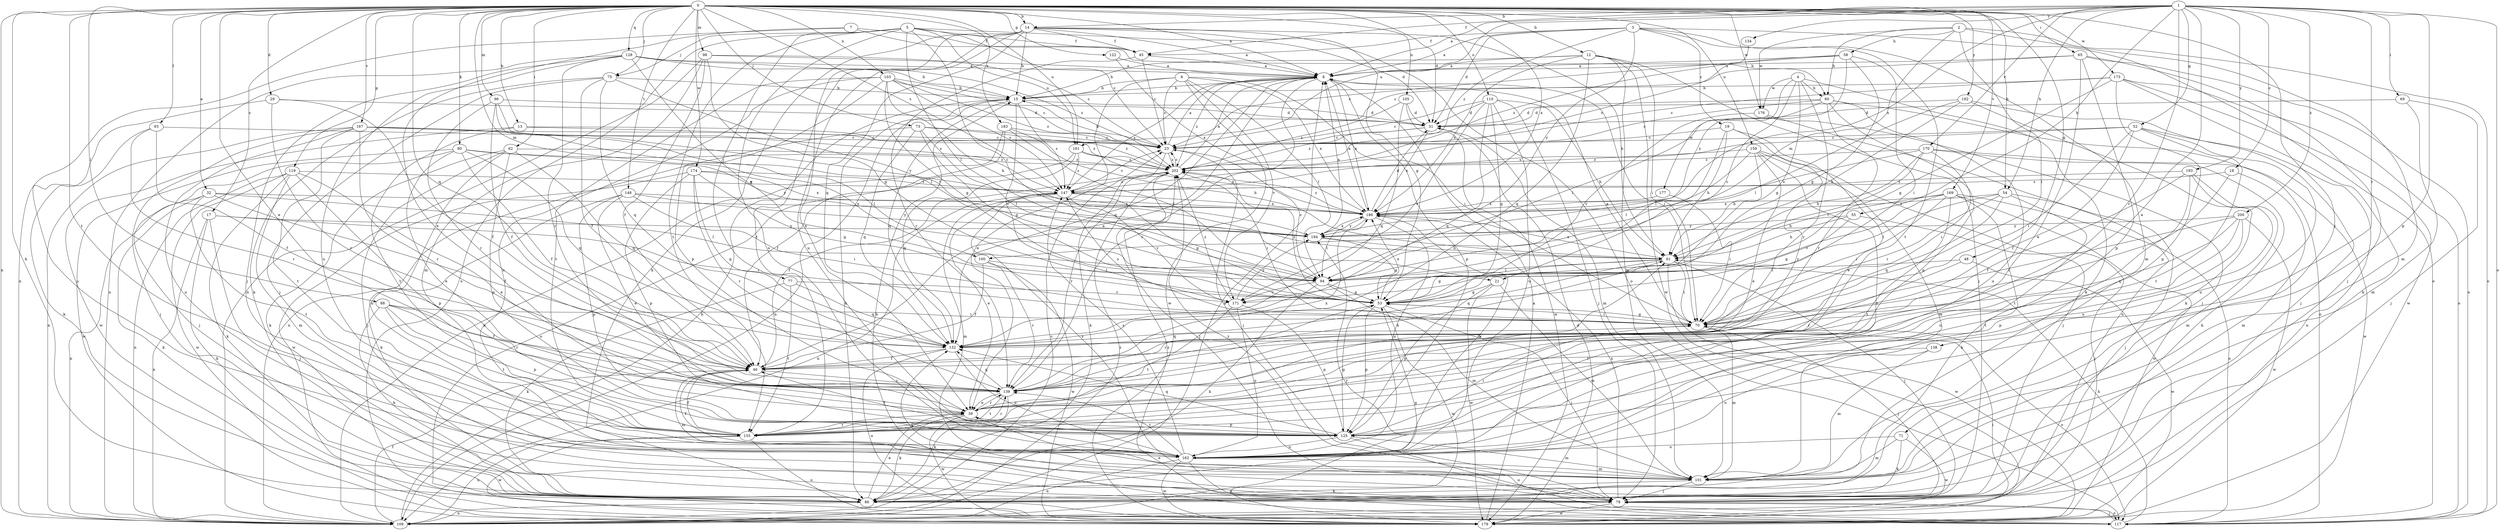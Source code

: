 strict digraph  {
0;
1;
2;
3;
4;
5;
6;
7;
8;
12;
13;
14;
15;
17;
18;
19;
21;
23;
29;
31;
32;
39;
45;
46;
48;
52;
53;
54;
55;
58;
60;
61;
62;
65;
69;
70;
71;
73;
75;
77;
78;
80;
86;
88;
93;
94;
96;
98;
100;
101;
103;
105;
109;
110;
117;
119;
122;
125;
128;
132;
134;
138;
139;
147;
148;
155;
159;
161;
162;
167;
169;
170;
171;
173;
174;
176;
177;
179;
183;
186;
192;
193;
194;
200;
202;
0 -> 8  [label=a];
0 -> 12  [label=b];
0 -> 13  [label=b];
0 -> 14  [label=b];
0 -> 17  [label=c];
0 -> 29  [label=d];
0 -> 31  [label=d];
0 -> 32  [label=e];
0 -> 39  [label=e];
0 -> 48  [label=g];
0 -> 54  [label=h];
0 -> 62  [label=i];
0 -> 65  [label=i];
0 -> 71  [label=j];
0 -> 73  [label=j];
0 -> 75  [label=j];
0 -> 80  [label=k];
0 -> 86  [label=k];
0 -> 88  [label=l];
0 -> 93  [label=l];
0 -> 96  [label=m];
0 -> 98  [label=m];
0 -> 100  [label=m];
0 -> 103  [label=n];
0 -> 105  [label=n];
0 -> 109  [label=n];
0 -> 110  [label=o];
0 -> 119  [label=p];
0 -> 122  [label=p];
0 -> 128  [label=q];
0 -> 132  [label=q];
0 -> 147  [label=s];
0 -> 148  [label=t];
0 -> 155  [label=t];
0 -> 159  [label=u];
0 -> 161  [label=u];
0 -> 167  [label=v];
0 -> 169  [label=v];
0 -> 173  [label=w];
0 -> 174  [label=w];
0 -> 176  [label=w];
0 -> 183  [label=x];
0 -> 186  [label=x];
0 -> 192  [label=y];
1 -> 8  [label=a];
1 -> 14  [label=b];
1 -> 18  [label=c];
1 -> 39  [label=e];
1 -> 45  [label=f];
1 -> 52  [label=g];
1 -> 54  [label=h];
1 -> 55  [label=h];
1 -> 69  [label=i];
1 -> 117  [label=o];
1 -> 125  [label=p];
1 -> 134  [label=r];
1 -> 138  [label=r];
1 -> 139  [label=r];
1 -> 161  [label=u];
1 -> 170  [label=v];
1 -> 186  [label=x];
1 -> 193  [label=y];
1 -> 200  [label=z];
2 -> 58  [label=h];
2 -> 60  [label=h];
2 -> 70  [label=i];
2 -> 100  [label=m];
2 -> 101  [label=m];
2 -> 117  [label=o];
2 -> 176  [label=w];
3 -> 8  [label=a];
3 -> 19  [label=c];
3 -> 31  [label=d];
3 -> 45  [label=f];
3 -> 101  [label=m];
3 -> 117  [label=o];
3 -> 155  [label=t];
3 -> 194  [label=y];
3 -> 202  [label=z];
4 -> 21  [label=c];
4 -> 53  [label=g];
4 -> 60  [label=h];
4 -> 86  [label=k];
4 -> 139  [label=r];
4 -> 176  [label=w];
4 -> 177  [label=w];
5 -> 21  [label=c];
5 -> 23  [label=c];
5 -> 31  [label=d];
5 -> 45  [label=f];
5 -> 75  [label=j];
5 -> 77  [label=j];
5 -> 94  [label=l];
5 -> 117  [label=o];
5 -> 155  [label=t];
5 -> 161  [label=u];
5 -> 162  [label=u];
6 -> 15  [label=b];
6 -> 23  [label=c];
6 -> 39  [label=e];
6 -> 70  [label=i];
6 -> 94  [label=l];
6 -> 171  [label=v];
6 -> 179  [label=w];
6 -> 186  [label=x];
7 -> 39  [label=e];
7 -> 45  [label=f];
7 -> 60  [label=h];
7 -> 109  [label=n];
8 -> 15  [label=b];
8 -> 70  [label=i];
8 -> 125  [label=p];
8 -> 132  [label=q];
8 -> 139  [label=r];
8 -> 147  [label=s];
8 -> 186  [label=x];
8 -> 202  [label=z];
12 -> 8  [label=a];
12 -> 15  [label=b];
12 -> 70  [label=i];
12 -> 78  [label=j];
12 -> 101  [label=m];
12 -> 132  [label=q];
12 -> 179  [label=w];
12 -> 186  [label=x];
13 -> 23  [label=c];
13 -> 155  [label=t];
13 -> 179  [label=w];
13 -> 202  [label=z];
14 -> 8  [label=a];
14 -> 15  [label=b];
14 -> 39  [label=e];
14 -> 45  [label=f];
14 -> 53  [label=g];
14 -> 61  [label=h];
14 -> 86  [label=k];
14 -> 117  [label=o];
14 -> 132  [label=q];
14 -> 155  [label=t];
14 -> 162  [label=u];
15 -> 31  [label=d];
15 -> 86  [label=k];
15 -> 109  [label=n];
15 -> 132  [label=q];
15 -> 147  [label=s];
15 -> 171  [label=v];
17 -> 70  [label=i];
17 -> 78  [label=j];
17 -> 86  [label=k];
17 -> 109  [label=n];
17 -> 194  [label=y];
18 -> 70  [label=i];
18 -> 101  [label=m];
18 -> 147  [label=s];
19 -> 23  [label=c];
19 -> 39  [label=e];
19 -> 61  [label=h];
19 -> 94  [label=l];
19 -> 139  [label=r];
21 -> 53  [label=g];
21 -> 101  [label=m];
21 -> 125  [label=p];
21 -> 179  [label=w];
23 -> 8  [label=a];
23 -> 15  [label=b];
23 -> 78  [label=j];
23 -> 86  [label=k];
23 -> 202  [label=z];
29 -> 31  [label=d];
29 -> 46  [label=f];
29 -> 139  [label=r];
29 -> 162  [label=u];
31 -> 23  [label=c];
31 -> 101  [label=m];
31 -> 186  [label=x];
31 -> 202  [label=z];
32 -> 46  [label=f];
32 -> 86  [label=k];
32 -> 94  [label=l];
32 -> 109  [label=n];
32 -> 155  [label=t];
32 -> 186  [label=x];
39 -> 61  [label=h];
39 -> 86  [label=k];
39 -> 125  [label=p];
39 -> 139  [label=r];
39 -> 155  [label=t];
39 -> 179  [label=w];
45 -> 8  [label=a];
45 -> 23  [label=c];
45 -> 139  [label=r];
46 -> 8  [label=a];
46 -> 101  [label=m];
46 -> 139  [label=r];
48 -> 94  [label=l];
48 -> 139  [label=r];
48 -> 179  [label=w];
52 -> 23  [label=c];
52 -> 46  [label=f];
52 -> 70  [label=i];
52 -> 109  [label=n];
52 -> 147  [label=s];
52 -> 155  [label=t];
52 -> 162  [label=u];
53 -> 70  [label=i];
53 -> 78  [label=j];
53 -> 125  [label=p];
53 -> 139  [label=r];
53 -> 179  [label=w];
53 -> 186  [label=x];
53 -> 202  [label=z];
54 -> 70  [label=i];
54 -> 78  [label=j];
54 -> 94  [label=l];
54 -> 132  [label=q];
54 -> 162  [label=u];
54 -> 186  [label=x];
55 -> 53  [label=g];
55 -> 61  [label=h];
55 -> 78  [label=j];
55 -> 194  [label=y];
58 -> 8  [label=a];
58 -> 23  [label=c];
58 -> 53  [label=g];
58 -> 70  [label=i];
58 -> 194  [label=y];
58 -> 202  [label=z];
60 -> 23  [label=c];
60 -> 31  [label=d];
60 -> 94  [label=l];
60 -> 117  [label=o];
60 -> 125  [label=p];
60 -> 139  [label=r];
60 -> 162  [label=u];
61 -> 53  [label=g];
61 -> 70  [label=i];
61 -> 78  [label=j];
61 -> 94  [label=l];
61 -> 132  [label=q];
61 -> 179  [label=w];
61 -> 186  [label=x];
62 -> 78  [label=j];
62 -> 86  [label=k];
62 -> 125  [label=p];
62 -> 132  [label=q];
62 -> 162  [label=u];
62 -> 202  [label=z];
65 -> 8  [label=a];
65 -> 23  [label=c];
65 -> 39  [label=e];
65 -> 78  [label=j];
65 -> 117  [label=o];
65 -> 125  [label=p];
69 -> 31  [label=d];
69 -> 78  [label=j];
69 -> 101  [label=m];
70 -> 8  [label=a];
70 -> 53  [label=g];
70 -> 78  [label=j];
70 -> 101  [label=m];
70 -> 117  [label=o];
70 -> 132  [label=q];
70 -> 147  [label=s];
71 -> 86  [label=k];
71 -> 101  [label=m];
71 -> 162  [label=u];
71 -> 179  [label=w];
73 -> 23  [label=c];
73 -> 53  [label=g];
73 -> 94  [label=l];
73 -> 109  [label=n];
73 -> 132  [label=q];
73 -> 202  [label=z];
75 -> 15  [label=b];
75 -> 46  [label=f];
75 -> 78  [label=j];
75 -> 86  [label=k];
75 -> 94  [label=l];
75 -> 132  [label=q];
77 -> 86  [label=k];
77 -> 132  [label=q];
77 -> 155  [label=t];
77 -> 171  [label=v];
78 -> 39  [label=e];
78 -> 117  [label=o];
78 -> 132  [label=q];
78 -> 179  [label=w];
78 -> 186  [label=x];
78 -> 202  [label=z];
80 -> 39  [label=e];
80 -> 46  [label=f];
80 -> 78  [label=j];
80 -> 132  [label=q];
80 -> 179  [label=w];
80 -> 194  [label=y];
80 -> 202  [label=z];
86 -> 39  [label=e];
86 -> 53  [label=g];
86 -> 109  [label=n];
88 -> 46  [label=f];
88 -> 70  [label=i];
88 -> 86  [label=k];
88 -> 125  [label=p];
88 -> 139  [label=r];
88 -> 155  [label=t];
93 -> 23  [label=c];
93 -> 46  [label=f];
93 -> 86  [label=k];
93 -> 139  [label=r];
94 -> 23  [label=c];
94 -> 53  [label=g];
94 -> 86  [label=k];
94 -> 101  [label=m];
94 -> 171  [label=v];
96 -> 31  [label=d];
96 -> 46  [label=f];
96 -> 139  [label=r];
96 -> 147  [label=s];
96 -> 194  [label=y];
98 -> 8  [label=a];
98 -> 23  [label=c];
98 -> 46  [label=f];
98 -> 53  [label=g];
98 -> 101  [label=m];
98 -> 109  [label=n];
100 -> 46  [label=f];
100 -> 94  [label=l];
100 -> 139  [label=r];
100 -> 179  [label=w];
101 -> 78  [label=j];
101 -> 86  [label=k];
101 -> 147  [label=s];
103 -> 15  [label=b];
103 -> 23  [label=c];
103 -> 53  [label=g];
103 -> 61  [label=h];
103 -> 125  [label=p];
103 -> 147  [label=s];
103 -> 155  [label=t];
103 -> 162  [label=u];
103 -> 202  [label=z];
105 -> 31  [label=d];
105 -> 132  [label=q];
105 -> 179  [label=w];
105 -> 202  [label=z];
109 -> 8  [label=a];
109 -> 15  [label=b];
109 -> 23  [label=c];
109 -> 46  [label=f];
109 -> 70  [label=i];
109 -> 194  [label=y];
109 -> 202  [label=z];
110 -> 23  [label=c];
110 -> 31  [label=d];
110 -> 53  [label=g];
110 -> 61  [label=h];
110 -> 78  [label=j];
110 -> 132  [label=q];
110 -> 162  [label=u];
110 -> 171  [label=v];
117 -> 15  [label=b];
117 -> 61  [label=h];
117 -> 78  [label=j];
117 -> 202  [label=z];
119 -> 39  [label=e];
119 -> 86  [label=k];
119 -> 101  [label=m];
119 -> 109  [label=n];
119 -> 125  [label=p];
119 -> 147  [label=s];
119 -> 179  [label=w];
122 -> 8  [label=a];
122 -> 186  [label=x];
125 -> 46  [label=f];
125 -> 53  [label=g];
125 -> 70  [label=i];
125 -> 101  [label=m];
125 -> 117  [label=o];
125 -> 132  [label=q];
125 -> 162  [label=u];
128 -> 8  [label=a];
128 -> 15  [label=b];
128 -> 53  [label=g];
128 -> 78  [label=j];
128 -> 109  [label=n];
128 -> 139  [label=r];
128 -> 162  [label=u];
128 -> 202  [label=z];
132 -> 46  [label=f];
132 -> 117  [label=o];
132 -> 162  [label=u];
134 -> 147  [label=s];
138 -> 46  [label=f];
138 -> 101  [label=m];
138 -> 162  [label=u];
139 -> 39  [label=e];
139 -> 61  [label=h];
139 -> 86  [label=k];
139 -> 132  [label=q];
139 -> 155  [label=t];
139 -> 186  [label=x];
147 -> 23  [label=c];
147 -> 39  [label=e];
147 -> 53  [label=g];
147 -> 101  [label=m];
147 -> 109  [label=n];
147 -> 171  [label=v];
147 -> 186  [label=x];
148 -> 39  [label=e];
148 -> 70  [label=i];
148 -> 86  [label=k];
148 -> 125  [label=p];
148 -> 186  [label=x];
148 -> 194  [label=y];
155 -> 46  [label=f];
155 -> 109  [label=n];
155 -> 117  [label=o];
155 -> 139  [label=r];
155 -> 179  [label=w];
159 -> 39  [label=e];
159 -> 61  [label=h];
159 -> 78  [label=j];
159 -> 94  [label=l];
159 -> 101  [label=m];
159 -> 162  [label=u];
159 -> 202  [label=z];
161 -> 117  [label=o];
161 -> 132  [label=q];
161 -> 147  [label=s];
161 -> 186  [label=x];
161 -> 202  [label=z];
162 -> 46  [label=f];
162 -> 101  [label=m];
162 -> 109  [label=n];
162 -> 117  [label=o];
162 -> 139  [label=r];
162 -> 147  [label=s];
162 -> 179  [label=w];
162 -> 186  [label=x];
167 -> 23  [label=c];
167 -> 78  [label=j];
167 -> 94  [label=l];
167 -> 109  [label=n];
167 -> 139  [label=r];
167 -> 155  [label=t];
167 -> 162  [label=u];
167 -> 194  [label=y];
169 -> 61  [label=h];
169 -> 70  [label=i];
169 -> 86  [label=k];
169 -> 117  [label=o];
169 -> 155  [label=t];
169 -> 171  [label=v];
169 -> 179  [label=w];
169 -> 186  [label=x];
170 -> 61  [label=h];
170 -> 70  [label=i];
170 -> 86  [label=k];
170 -> 94  [label=l];
170 -> 179  [label=w];
170 -> 186  [label=x];
170 -> 202  [label=z];
171 -> 125  [label=p];
171 -> 155  [label=t];
171 -> 162  [label=u];
171 -> 194  [label=y];
171 -> 202  [label=z];
173 -> 15  [label=b];
173 -> 23  [label=c];
173 -> 53  [label=g];
173 -> 86  [label=k];
173 -> 117  [label=o];
173 -> 125  [label=p];
173 -> 179  [label=w];
174 -> 53  [label=g];
174 -> 125  [label=p];
174 -> 132  [label=q];
174 -> 139  [label=r];
174 -> 147  [label=s];
174 -> 179  [label=w];
174 -> 186  [label=x];
176 -> 78  [label=j];
176 -> 109  [label=n];
176 -> 171  [label=v];
177 -> 70  [label=i];
177 -> 186  [label=x];
179 -> 8  [label=a];
179 -> 31  [label=d];
183 -> 23  [label=c];
183 -> 46  [label=f];
183 -> 61  [label=h];
183 -> 94  [label=l];
183 -> 109  [label=n];
186 -> 8  [label=a];
186 -> 31  [label=d];
186 -> 94  [label=l];
186 -> 162  [label=u];
186 -> 194  [label=y];
186 -> 202  [label=z];
192 -> 31  [label=d];
192 -> 61  [label=h];
192 -> 78  [label=j];
192 -> 86  [label=k];
192 -> 94  [label=l];
193 -> 46  [label=f];
193 -> 101  [label=m];
193 -> 147  [label=s];
193 -> 155  [label=t];
193 -> 162  [label=u];
194 -> 8  [label=a];
194 -> 53  [label=g];
194 -> 61  [label=h];
194 -> 186  [label=x];
200 -> 70  [label=i];
200 -> 125  [label=p];
200 -> 132  [label=q];
200 -> 155  [label=t];
200 -> 179  [label=w];
200 -> 194  [label=y];
202 -> 8  [label=a];
202 -> 23  [label=c];
202 -> 46  [label=f];
202 -> 70  [label=i];
202 -> 78  [label=j];
202 -> 139  [label=r];
202 -> 147  [label=s];
}
